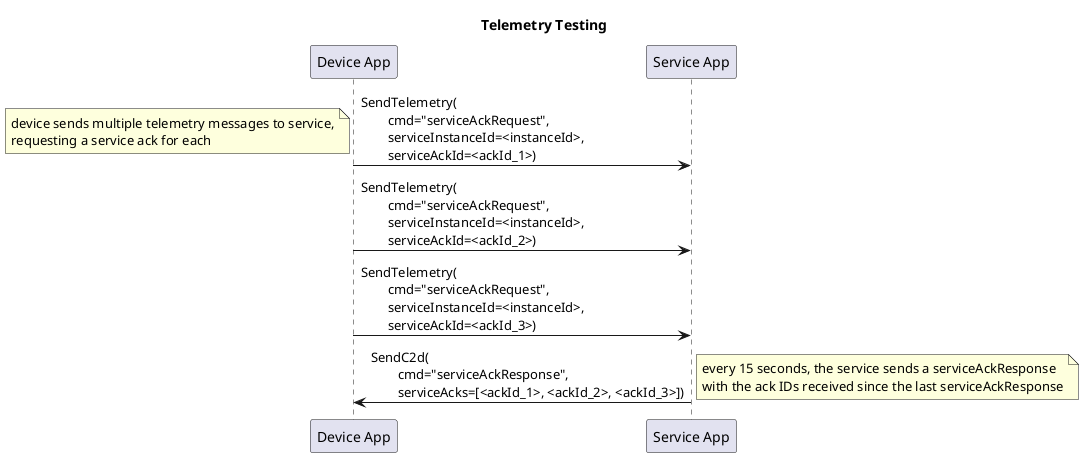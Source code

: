 @startuml
participant "Device App" as D
participant "Service App" as S

title **Telemetry Testing**

D -> S: SendTelemetry(\n\tcmd="serviceAckRequest", \n\tserviceInstanceId=<instanceId>, \n\tserviceAckId=<ackId_1>)
note left: device sends multiple telemetry messages to service,\nrequesting a service ack for each

D -> S: SendTelemetry(\n\tcmd="serviceAckRequest", \n\tserviceInstanceId=<instanceId>, \n\tserviceAckId=<ackId_2>)

D -> S: SendTelemetry(\n\tcmd="serviceAckRequest", \n\tserviceInstanceId=<instanceId>, \n\tserviceAckId=<ackId_3>)

S -> D: SendC2d(\n\tcmd="serviceAckResponse", \n\tserviceAcks=[<ackId_1>, <ackId_2>, <ackId_3>])
note right: every 15 seconds, the service sends a serviceAckResponse\nwith the ack IDs received since the last serviceAckResponse

@enduml
